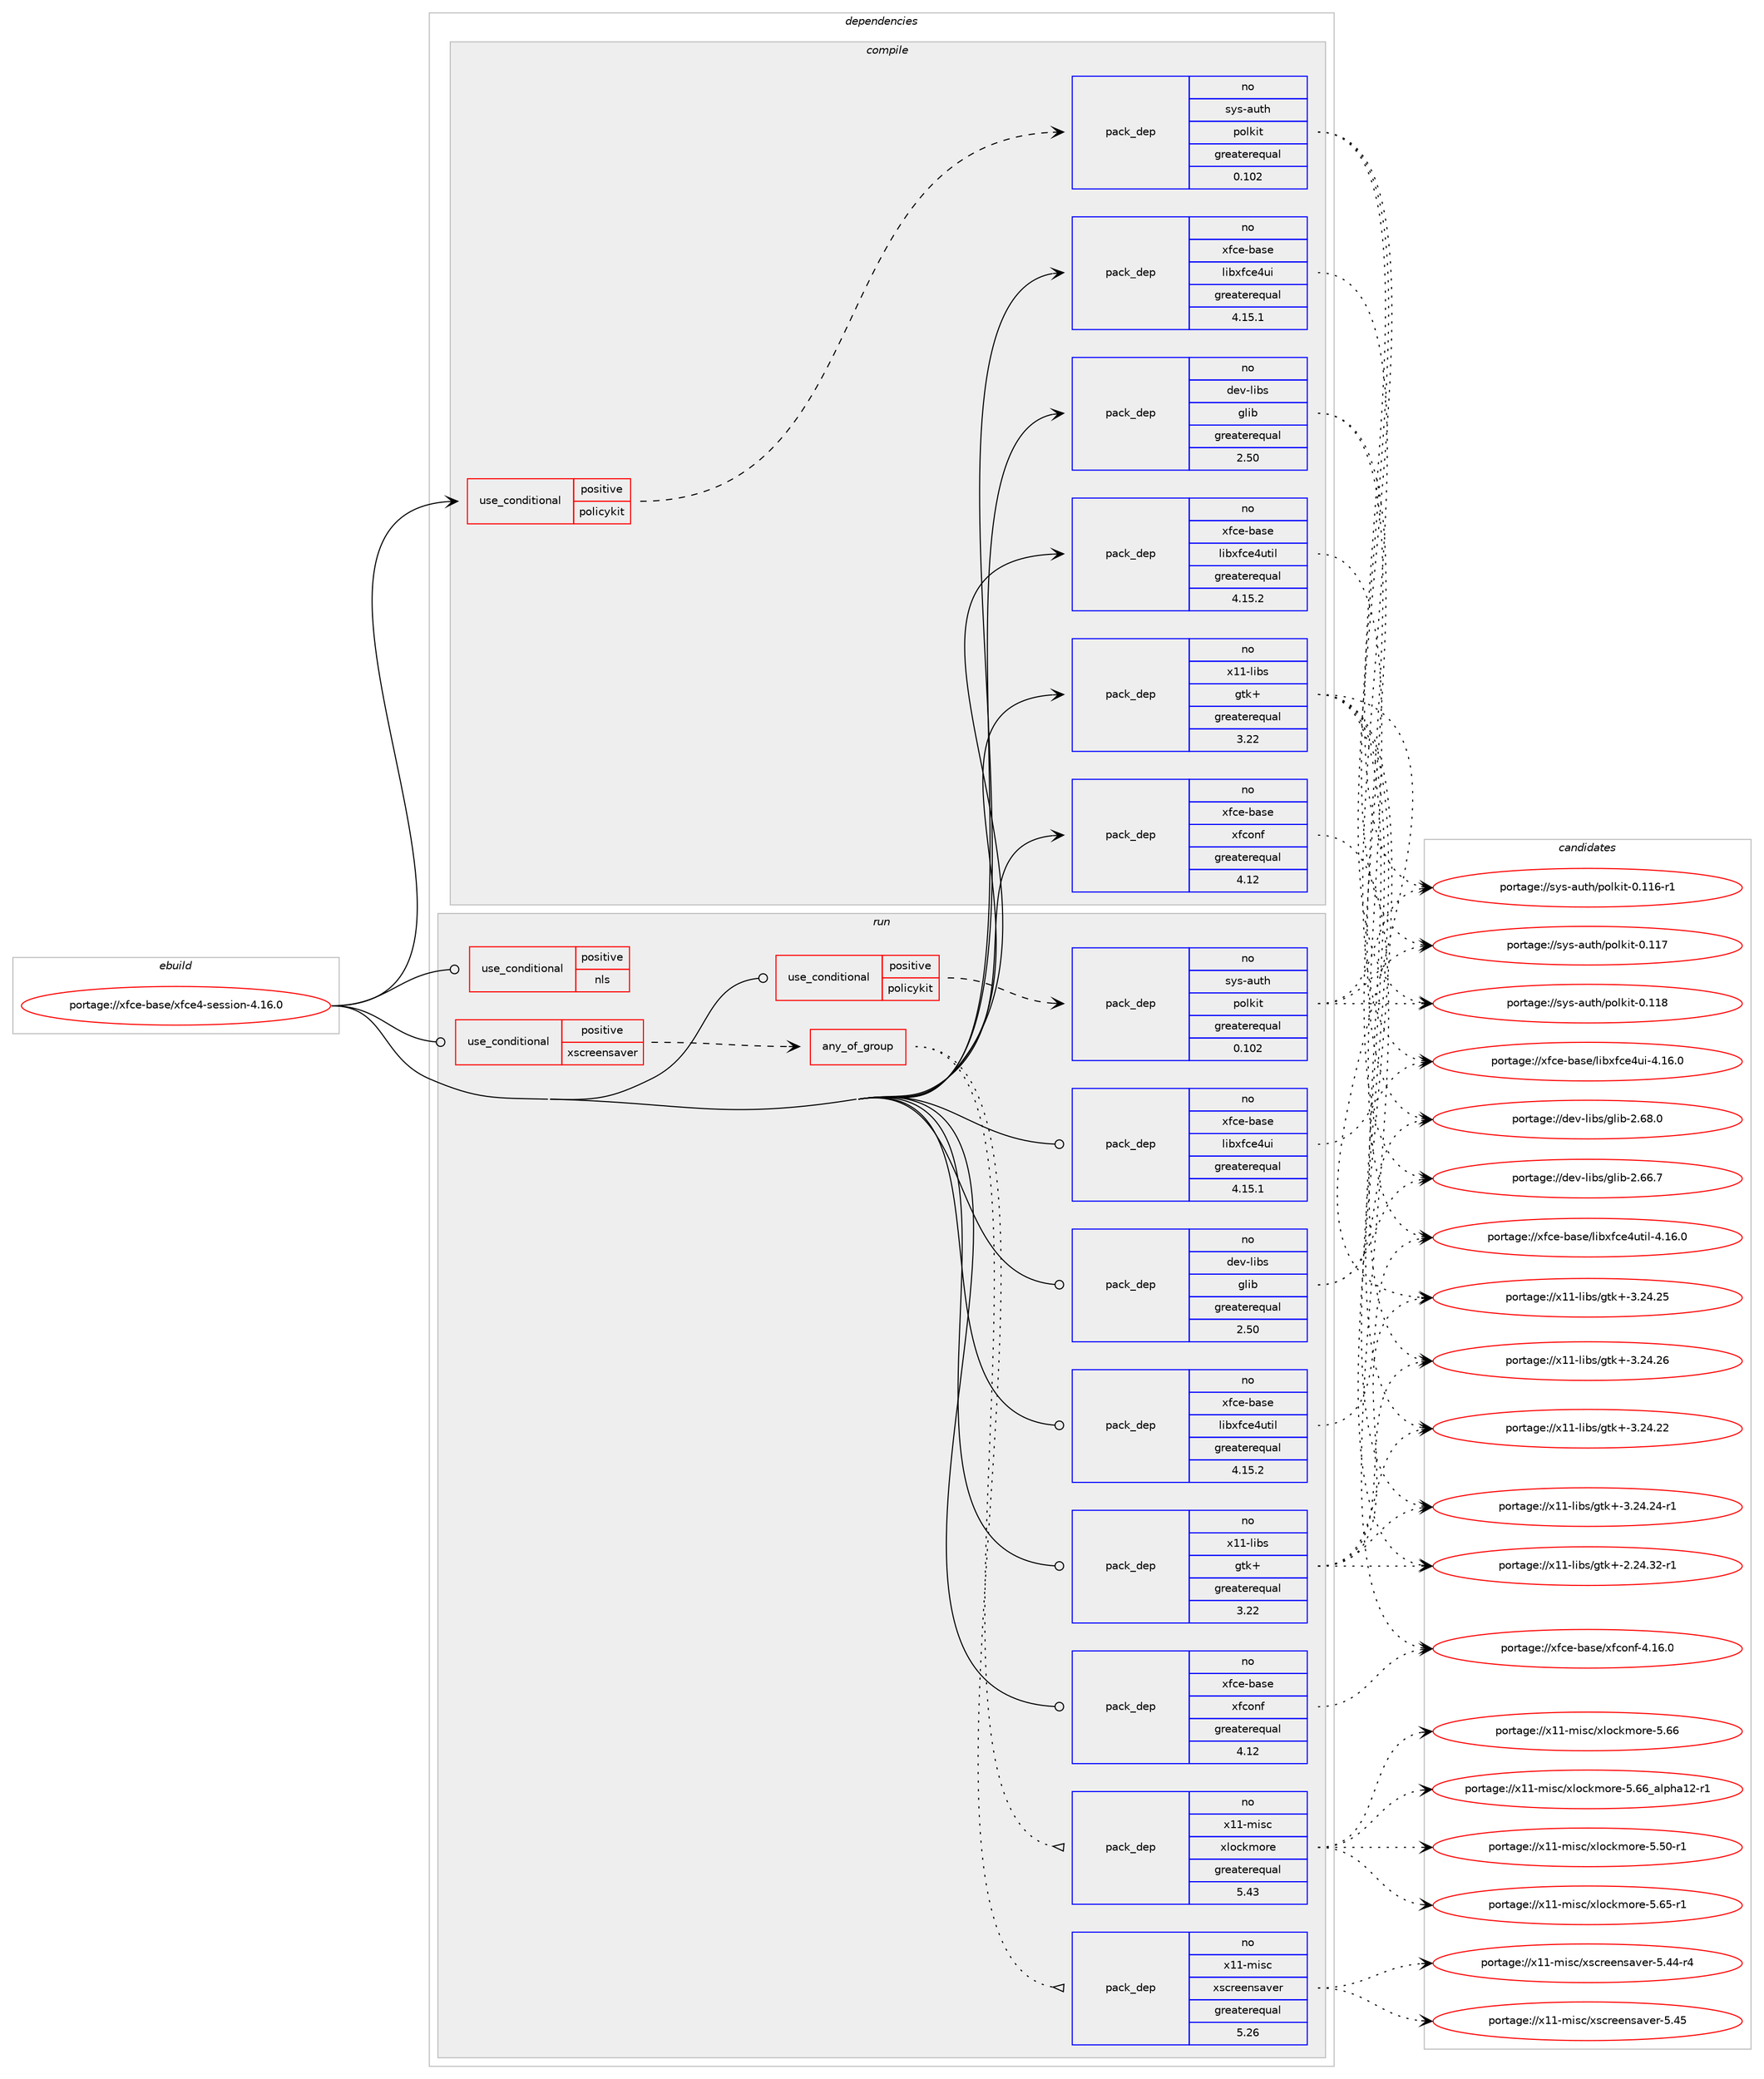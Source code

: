 digraph prolog {

# *************
# Graph options
# *************

newrank=true;
concentrate=true;
compound=true;
graph [rankdir=LR,fontname=Helvetica,fontsize=10,ranksep=1.5];#, ranksep=2.5, nodesep=0.2];
edge  [arrowhead=vee];
node  [fontname=Helvetica,fontsize=10];

# **********
# The ebuild
# **********

subgraph cluster_leftcol {
color=gray;
rank=same;
label=<<i>ebuild</i>>;
id [label="portage://xfce-base/xfce4-session-4.16.0", color=red, width=4, href="../xfce-base/xfce4-session-4.16.0.svg"];
}

# ****************
# The dependencies
# ****************

subgraph cluster_midcol {
color=gray;
label=<<i>dependencies</i>>;
subgraph cluster_compile {
fillcolor="#eeeeee";
style=filled;
label=<<i>compile</i>>;
subgraph cond496 {
dependency1112 [label=<<TABLE BORDER="0" CELLBORDER="1" CELLSPACING="0" CELLPADDING="4"><TR><TD ROWSPAN="3" CELLPADDING="10">use_conditional</TD></TR><TR><TD>positive</TD></TR><TR><TD>policykit</TD></TR></TABLE>>, shape=none, color=red];
subgraph pack589 {
dependency1113 [label=<<TABLE BORDER="0" CELLBORDER="1" CELLSPACING="0" CELLPADDING="4" WIDTH="220"><TR><TD ROWSPAN="6" CELLPADDING="30">pack_dep</TD></TR><TR><TD WIDTH="110">no</TD></TR><TR><TD>sys-auth</TD></TR><TR><TD>polkit</TD></TR><TR><TD>greaterequal</TD></TR><TR><TD>0.102</TD></TR></TABLE>>, shape=none, color=blue];
}
dependency1112:e -> dependency1113:w [weight=20,style="dashed",arrowhead="vee"];
}
id:e -> dependency1112:w [weight=20,style="solid",arrowhead="vee"];
subgraph pack590 {
dependency1114 [label=<<TABLE BORDER="0" CELLBORDER="1" CELLSPACING="0" CELLPADDING="4" WIDTH="220"><TR><TD ROWSPAN="6" CELLPADDING="30">pack_dep</TD></TR><TR><TD WIDTH="110">no</TD></TR><TR><TD>dev-libs</TD></TR><TR><TD>glib</TD></TR><TR><TD>greaterequal</TD></TR><TR><TD>2.50</TD></TR></TABLE>>, shape=none, color=blue];
}
id:e -> dependency1114:w [weight=20,style="solid",arrowhead="vee"];
subgraph pack591 {
dependency1115 [label=<<TABLE BORDER="0" CELLBORDER="1" CELLSPACING="0" CELLPADDING="4" WIDTH="220"><TR><TD ROWSPAN="6" CELLPADDING="30">pack_dep</TD></TR><TR><TD WIDTH="110">no</TD></TR><TR><TD>x11-libs</TD></TR><TR><TD>gtk+</TD></TR><TR><TD>greaterequal</TD></TR><TR><TD>3.22</TD></TR></TABLE>>, shape=none, color=blue];
}
id:e -> dependency1115:w [weight=20,style="solid",arrowhead="vee"];
# *** BEGIN UNKNOWN DEPENDENCY TYPE (TODO) ***
# id -> package_dependency(portage://xfce-base/xfce4-session-4.16.0,install,no,x11-libs,libSM,none,[,,],[],[])
# *** END UNKNOWN DEPENDENCY TYPE (TODO) ***

# *** BEGIN UNKNOWN DEPENDENCY TYPE (TODO) ***
# id -> package_dependency(portage://xfce-base/xfce4-session-4.16.0,install,no,x11-libs,libX11,none,[,,],[],[])
# *** END UNKNOWN DEPENDENCY TYPE (TODO) ***

# *** BEGIN UNKNOWN DEPENDENCY TYPE (TODO) ***
# id -> package_dependency(portage://xfce-base/xfce4-session-4.16.0,install,no,x11-libs,libwnck,none,[,,],[slot(3)],[])
# *** END UNKNOWN DEPENDENCY TYPE (TODO) ***

subgraph pack592 {
dependency1116 [label=<<TABLE BORDER="0" CELLBORDER="1" CELLSPACING="0" CELLPADDING="4" WIDTH="220"><TR><TD ROWSPAN="6" CELLPADDING="30">pack_dep</TD></TR><TR><TD WIDTH="110">no</TD></TR><TR><TD>xfce-base</TD></TR><TR><TD>libxfce4ui</TD></TR><TR><TD>greaterequal</TD></TR><TR><TD>4.15.1</TD></TR></TABLE>>, shape=none, color=blue];
}
id:e -> dependency1116:w [weight=20,style="solid",arrowhead="vee"];
subgraph pack593 {
dependency1117 [label=<<TABLE BORDER="0" CELLBORDER="1" CELLSPACING="0" CELLPADDING="4" WIDTH="220"><TR><TD ROWSPAN="6" CELLPADDING="30">pack_dep</TD></TR><TR><TD WIDTH="110">no</TD></TR><TR><TD>xfce-base</TD></TR><TR><TD>libxfce4util</TD></TR><TR><TD>greaterequal</TD></TR><TR><TD>4.15.2</TD></TR></TABLE>>, shape=none, color=blue];
}
id:e -> dependency1117:w [weight=20,style="solid",arrowhead="vee"];
subgraph pack594 {
dependency1118 [label=<<TABLE BORDER="0" CELLBORDER="1" CELLSPACING="0" CELLPADDING="4" WIDTH="220"><TR><TD ROWSPAN="6" CELLPADDING="30">pack_dep</TD></TR><TR><TD WIDTH="110">no</TD></TR><TR><TD>xfce-base</TD></TR><TR><TD>xfconf</TD></TR><TR><TD>greaterequal</TD></TR><TR><TD>4.12</TD></TR></TABLE>>, shape=none, color=blue];
}
id:e -> dependency1118:w [weight=20,style="solid",arrowhead="vee"];
}
subgraph cluster_compileandrun {
fillcolor="#eeeeee";
style=filled;
label=<<i>compile and run</i>>;
}
subgraph cluster_run {
fillcolor="#eeeeee";
style=filled;
label=<<i>run</i>>;
subgraph cond497 {
dependency1119 [label=<<TABLE BORDER="0" CELLBORDER="1" CELLSPACING="0" CELLPADDING="4"><TR><TD ROWSPAN="3" CELLPADDING="10">use_conditional</TD></TR><TR><TD>positive</TD></TR><TR><TD>nls</TD></TR></TABLE>>, shape=none, color=red];
# *** BEGIN UNKNOWN DEPENDENCY TYPE (TODO) ***
# dependency1119 -> package_dependency(portage://xfce-base/xfce4-session-4.16.0,run,no,x11-misc,xdg-user-dirs,none,[,,],[],[])
# *** END UNKNOWN DEPENDENCY TYPE (TODO) ***

}
id:e -> dependency1119:w [weight=20,style="solid",arrowhead="odot"];
subgraph cond498 {
dependency1120 [label=<<TABLE BORDER="0" CELLBORDER="1" CELLSPACING="0" CELLPADDING="4"><TR><TD ROWSPAN="3" CELLPADDING="10">use_conditional</TD></TR><TR><TD>positive</TD></TR><TR><TD>policykit</TD></TR></TABLE>>, shape=none, color=red];
subgraph pack595 {
dependency1121 [label=<<TABLE BORDER="0" CELLBORDER="1" CELLSPACING="0" CELLPADDING="4" WIDTH="220"><TR><TD ROWSPAN="6" CELLPADDING="30">pack_dep</TD></TR><TR><TD WIDTH="110">no</TD></TR><TR><TD>sys-auth</TD></TR><TR><TD>polkit</TD></TR><TR><TD>greaterequal</TD></TR><TR><TD>0.102</TD></TR></TABLE>>, shape=none, color=blue];
}
dependency1120:e -> dependency1121:w [weight=20,style="dashed",arrowhead="vee"];
}
id:e -> dependency1120:w [weight=20,style="solid",arrowhead="odot"];
subgraph cond499 {
dependency1122 [label=<<TABLE BORDER="0" CELLBORDER="1" CELLSPACING="0" CELLPADDING="4"><TR><TD ROWSPAN="3" CELLPADDING="10">use_conditional</TD></TR><TR><TD>positive</TD></TR><TR><TD>xscreensaver</TD></TR></TABLE>>, shape=none, color=red];
subgraph any27 {
dependency1123 [label=<<TABLE BORDER="0" CELLBORDER="1" CELLSPACING="0" CELLPADDING="4"><TR><TD CELLPADDING="10">any_of_group</TD></TR></TABLE>>, shape=none, color=red];# *** BEGIN UNKNOWN DEPENDENCY TYPE (TODO) ***
# dependency1123 -> package_dependency(portage://xfce-base/xfce4-session-4.16.0,run,no,xfce-extra,xfce4-screensaver,none,[,,],[],[])
# *** END UNKNOWN DEPENDENCY TYPE (TODO) ***

subgraph pack596 {
dependency1124 [label=<<TABLE BORDER="0" CELLBORDER="1" CELLSPACING="0" CELLPADDING="4" WIDTH="220"><TR><TD ROWSPAN="6" CELLPADDING="30">pack_dep</TD></TR><TR><TD WIDTH="110">no</TD></TR><TR><TD>x11-misc</TD></TR><TR><TD>xscreensaver</TD></TR><TR><TD>greaterequal</TD></TR><TR><TD>5.26</TD></TR></TABLE>>, shape=none, color=blue];
}
dependency1123:e -> dependency1124:w [weight=20,style="dotted",arrowhead="oinv"];
subgraph pack597 {
dependency1125 [label=<<TABLE BORDER="0" CELLBORDER="1" CELLSPACING="0" CELLPADDING="4" WIDTH="220"><TR><TD ROWSPAN="6" CELLPADDING="30">pack_dep</TD></TR><TR><TD WIDTH="110">no</TD></TR><TR><TD>x11-misc</TD></TR><TR><TD>xlockmore</TD></TR><TR><TD>greaterequal</TD></TR><TR><TD>5.43</TD></TR></TABLE>>, shape=none, color=blue];
}
dependency1123:e -> dependency1125:w [weight=20,style="dotted",arrowhead="oinv"];
# *** BEGIN UNKNOWN DEPENDENCY TYPE (TODO) ***
# dependency1123 -> package_dependency(portage://xfce-base/xfce4-session-4.16.0,run,no,x11-misc,slock,none,[,,],[],[])
# *** END UNKNOWN DEPENDENCY TYPE (TODO) ***

# *** BEGIN UNKNOWN DEPENDENCY TYPE (TODO) ***
# dependency1123 -> package_dependency(portage://xfce-base/xfce4-session-4.16.0,run,no,x11-misc,alock,none,[,,],[],[use(enable(pam),none)])
# *** END UNKNOWN DEPENDENCY TYPE (TODO) ***

}
dependency1122:e -> dependency1123:w [weight=20,style="dashed",arrowhead="vee"];
}
id:e -> dependency1122:w [weight=20,style="solid",arrowhead="odot"];
subgraph pack598 {
dependency1126 [label=<<TABLE BORDER="0" CELLBORDER="1" CELLSPACING="0" CELLPADDING="4" WIDTH="220"><TR><TD ROWSPAN="6" CELLPADDING="30">pack_dep</TD></TR><TR><TD WIDTH="110">no</TD></TR><TR><TD>dev-libs</TD></TR><TR><TD>glib</TD></TR><TR><TD>greaterequal</TD></TR><TR><TD>2.50</TD></TR></TABLE>>, shape=none, color=blue];
}
id:e -> dependency1126:w [weight=20,style="solid",arrowhead="odot"];
# *** BEGIN UNKNOWN DEPENDENCY TYPE (TODO) ***
# id -> package_dependency(portage://xfce-base/xfce4-session-4.16.0,run,no,x11-apps,iceauth,none,[,,],[],[])
# *** END UNKNOWN DEPENDENCY TYPE (TODO) ***

# *** BEGIN UNKNOWN DEPENDENCY TYPE (TODO) ***
# id -> package_dependency(portage://xfce-base/xfce4-session-4.16.0,run,no,x11-apps,xrdb,none,[,,],[],[])
# *** END UNKNOWN DEPENDENCY TYPE (TODO) ***

subgraph pack599 {
dependency1127 [label=<<TABLE BORDER="0" CELLBORDER="1" CELLSPACING="0" CELLPADDING="4" WIDTH="220"><TR><TD ROWSPAN="6" CELLPADDING="30">pack_dep</TD></TR><TR><TD WIDTH="110">no</TD></TR><TR><TD>x11-libs</TD></TR><TR><TD>gtk+</TD></TR><TR><TD>greaterequal</TD></TR><TR><TD>3.22</TD></TR></TABLE>>, shape=none, color=blue];
}
id:e -> dependency1127:w [weight=20,style="solid",arrowhead="odot"];
# *** BEGIN UNKNOWN DEPENDENCY TYPE (TODO) ***
# id -> package_dependency(portage://xfce-base/xfce4-session-4.16.0,run,no,x11-libs,libSM,none,[,,],[],[])
# *** END UNKNOWN DEPENDENCY TYPE (TODO) ***

# *** BEGIN UNKNOWN DEPENDENCY TYPE (TODO) ***
# id -> package_dependency(portage://xfce-base/xfce4-session-4.16.0,run,no,x11-libs,libX11,none,[,,],[],[])
# *** END UNKNOWN DEPENDENCY TYPE (TODO) ***

# *** BEGIN UNKNOWN DEPENDENCY TYPE (TODO) ***
# id -> package_dependency(portage://xfce-base/xfce4-session-4.16.0,run,no,x11-libs,libwnck,none,[,,],[slot(3)],[])
# *** END UNKNOWN DEPENDENCY TYPE (TODO) ***

subgraph pack600 {
dependency1128 [label=<<TABLE BORDER="0" CELLBORDER="1" CELLSPACING="0" CELLPADDING="4" WIDTH="220"><TR><TD ROWSPAN="6" CELLPADDING="30">pack_dep</TD></TR><TR><TD WIDTH="110">no</TD></TR><TR><TD>xfce-base</TD></TR><TR><TD>libxfce4ui</TD></TR><TR><TD>greaterequal</TD></TR><TR><TD>4.15.1</TD></TR></TABLE>>, shape=none, color=blue];
}
id:e -> dependency1128:w [weight=20,style="solid",arrowhead="odot"];
subgraph pack601 {
dependency1129 [label=<<TABLE BORDER="0" CELLBORDER="1" CELLSPACING="0" CELLPADDING="4" WIDTH="220"><TR><TD ROWSPAN="6" CELLPADDING="30">pack_dep</TD></TR><TR><TD WIDTH="110">no</TD></TR><TR><TD>xfce-base</TD></TR><TR><TD>libxfce4util</TD></TR><TR><TD>greaterequal</TD></TR><TR><TD>4.15.2</TD></TR></TABLE>>, shape=none, color=blue];
}
id:e -> dependency1129:w [weight=20,style="solid",arrowhead="odot"];
subgraph pack602 {
dependency1130 [label=<<TABLE BORDER="0" CELLBORDER="1" CELLSPACING="0" CELLPADDING="4" WIDTH="220"><TR><TD ROWSPAN="6" CELLPADDING="30">pack_dep</TD></TR><TR><TD WIDTH="110">no</TD></TR><TR><TD>xfce-base</TD></TR><TR><TD>xfconf</TD></TR><TR><TD>greaterequal</TD></TR><TR><TD>4.12</TD></TR></TABLE>>, shape=none, color=blue];
}
id:e -> dependency1130:w [weight=20,style="solid",arrowhead="odot"];
}
}

# **************
# The candidates
# **************

subgraph cluster_choices {
rank=same;
color=gray;
label=<<i>candidates</i>>;

subgraph choice589 {
color=black;
nodesep=1;
choice1151211154597117116104471121111081071051164548464949544511449 [label="portage://sys-auth/polkit-0.116-r1", color=red, width=4,href="../sys-auth/polkit-0.116-r1.svg"];
choice115121115459711711610447112111108107105116454846494955 [label="portage://sys-auth/polkit-0.117", color=red, width=4,href="../sys-auth/polkit-0.117.svg"];
choice115121115459711711610447112111108107105116454846494956 [label="portage://sys-auth/polkit-0.118", color=red, width=4,href="../sys-auth/polkit-0.118.svg"];
dependency1113:e -> choice1151211154597117116104471121111081071051164548464949544511449:w [style=dotted,weight="100"];
dependency1113:e -> choice115121115459711711610447112111108107105116454846494955:w [style=dotted,weight="100"];
dependency1113:e -> choice115121115459711711610447112111108107105116454846494956:w [style=dotted,weight="100"];
}
subgraph choice590 {
color=black;
nodesep=1;
choice1001011184510810598115471031081059845504654544655 [label="portage://dev-libs/glib-2.66.7", color=red, width=4,href="../dev-libs/glib-2.66.7.svg"];
choice1001011184510810598115471031081059845504654564648 [label="portage://dev-libs/glib-2.68.0", color=red, width=4,href="../dev-libs/glib-2.68.0.svg"];
dependency1114:e -> choice1001011184510810598115471031081059845504654544655:w [style=dotted,weight="100"];
dependency1114:e -> choice1001011184510810598115471031081059845504654564648:w [style=dotted,weight="100"];
}
subgraph choice591 {
color=black;
nodesep=1;
choice12049494510810598115471031161074345504650524651504511449 [label="portage://x11-libs/gtk+-2.24.32-r1", color=red, width=4,href="../x11-libs/gtk+-2.24.32-r1.svg"];
choice1204949451081059811547103116107434551465052465050 [label="portage://x11-libs/gtk+-3.24.22", color=red, width=4,href="../x11-libs/gtk+-3.24.22.svg"];
choice12049494510810598115471031161074345514650524650524511449 [label="portage://x11-libs/gtk+-3.24.24-r1", color=red, width=4,href="../x11-libs/gtk+-3.24.24-r1.svg"];
choice1204949451081059811547103116107434551465052465053 [label="portage://x11-libs/gtk+-3.24.25", color=red, width=4,href="../x11-libs/gtk+-3.24.25.svg"];
choice1204949451081059811547103116107434551465052465054 [label="portage://x11-libs/gtk+-3.24.26", color=red, width=4,href="../x11-libs/gtk+-3.24.26.svg"];
dependency1115:e -> choice12049494510810598115471031161074345504650524651504511449:w [style=dotted,weight="100"];
dependency1115:e -> choice1204949451081059811547103116107434551465052465050:w [style=dotted,weight="100"];
dependency1115:e -> choice12049494510810598115471031161074345514650524650524511449:w [style=dotted,weight="100"];
dependency1115:e -> choice1204949451081059811547103116107434551465052465053:w [style=dotted,weight="100"];
dependency1115:e -> choice1204949451081059811547103116107434551465052465054:w [style=dotted,weight="100"];
}
subgraph choice592 {
color=black;
nodesep=1;
choice120102991014598971151014710810598120102991015211710545524649544648 [label="portage://xfce-base/libxfce4ui-4.16.0", color=red, width=4,href="../xfce-base/libxfce4ui-4.16.0.svg"];
dependency1116:e -> choice120102991014598971151014710810598120102991015211710545524649544648:w [style=dotted,weight="100"];
}
subgraph choice593 {
color=black;
nodesep=1;
choice120102991014598971151014710810598120102991015211711610510845524649544648 [label="portage://xfce-base/libxfce4util-4.16.0", color=red, width=4,href="../xfce-base/libxfce4util-4.16.0.svg"];
dependency1117:e -> choice120102991014598971151014710810598120102991015211711610510845524649544648:w [style=dotted,weight="100"];
}
subgraph choice594 {
color=black;
nodesep=1;
choice12010299101459897115101471201029911111010245524649544648 [label="portage://xfce-base/xfconf-4.16.0", color=red, width=4,href="../xfce-base/xfconf-4.16.0.svg"];
dependency1118:e -> choice12010299101459897115101471201029911111010245524649544648:w [style=dotted,weight="100"];
}
subgraph choice595 {
color=black;
nodesep=1;
choice1151211154597117116104471121111081071051164548464949544511449 [label="portage://sys-auth/polkit-0.116-r1", color=red, width=4,href="../sys-auth/polkit-0.116-r1.svg"];
choice115121115459711711610447112111108107105116454846494955 [label="portage://sys-auth/polkit-0.117", color=red, width=4,href="../sys-auth/polkit-0.117.svg"];
choice115121115459711711610447112111108107105116454846494956 [label="portage://sys-auth/polkit-0.118", color=red, width=4,href="../sys-auth/polkit-0.118.svg"];
dependency1121:e -> choice1151211154597117116104471121111081071051164548464949544511449:w [style=dotted,weight="100"];
dependency1121:e -> choice115121115459711711610447112111108107105116454846494955:w [style=dotted,weight="100"];
dependency1121:e -> choice115121115459711711610447112111108107105116454846494956:w [style=dotted,weight="100"];
}
subgraph choice596 {
color=black;
nodesep=1;
choice1204949451091051159947120115991141011011101159711810111445534652524511452 [label="portage://x11-misc/xscreensaver-5.44-r4", color=red, width=4,href="../x11-misc/xscreensaver-5.44-r4.svg"];
choice120494945109105115994712011599114101101110115971181011144553465253 [label="portage://x11-misc/xscreensaver-5.45", color=red, width=4,href="../x11-misc/xscreensaver-5.45.svg"];
dependency1124:e -> choice1204949451091051159947120115991141011011101159711810111445534652524511452:w [style=dotted,weight="100"];
dependency1124:e -> choice120494945109105115994712011599114101101110115971181011144553465253:w [style=dotted,weight="100"];
}
subgraph choice597 {
color=black;
nodesep=1;
choice12049494510910511599471201081119910710911111410145534653484511449 [label="portage://x11-misc/xlockmore-5.50-r1", color=red, width=4,href="../x11-misc/xlockmore-5.50-r1.svg"];
choice12049494510910511599471201081119910710911111410145534654534511449 [label="portage://x11-misc/xlockmore-5.65-r1", color=red, width=4,href="../x11-misc/xlockmore-5.65-r1.svg"];
choice1204949451091051159947120108111991071091111141014553465454 [label="portage://x11-misc/xlockmore-5.66", color=red, width=4,href="../x11-misc/xlockmore-5.66.svg"];
choice120494945109105115994712010811199107109111114101455346545495971081121049749504511449 [label="portage://x11-misc/xlockmore-5.66_alpha12-r1", color=red, width=4,href="../x11-misc/xlockmore-5.66_alpha12-r1.svg"];
dependency1125:e -> choice12049494510910511599471201081119910710911111410145534653484511449:w [style=dotted,weight="100"];
dependency1125:e -> choice12049494510910511599471201081119910710911111410145534654534511449:w [style=dotted,weight="100"];
dependency1125:e -> choice1204949451091051159947120108111991071091111141014553465454:w [style=dotted,weight="100"];
dependency1125:e -> choice120494945109105115994712010811199107109111114101455346545495971081121049749504511449:w [style=dotted,weight="100"];
}
subgraph choice598 {
color=black;
nodesep=1;
choice1001011184510810598115471031081059845504654544655 [label="portage://dev-libs/glib-2.66.7", color=red, width=4,href="../dev-libs/glib-2.66.7.svg"];
choice1001011184510810598115471031081059845504654564648 [label="portage://dev-libs/glib-2.68.0", color=red, width=4,href="../dev-libs/glib-2.68.0.svg"];
dependency1126:e -> choice1001011184510810598115471031081059845504654544655:w [style=dotted,weight="100"];
dependency1126:e -> choice1001011184510810598115471031081059845504654564648:w [style=dotted,weight="100"];
}
subgraph choice599 {
color=black;
nodesep=1;
choice12049494510810598115471031161074345504650524651504511449 [label="portage://x11-libs/gtk+-2.24.32-r1", color=red, width=4,href="../x11-libs/gtk+-2.24.32-r1.svg"];
choice1204949451081059811547103116107434551465052465050 [label="portage://x11-libs/gtk+-3.24.22", color=red, width=4,href="../x11-libs/gtk+-3.24.22.svg"];
choice12049494510810598115471031161074345514650524650524511449 [label="portage://x11-libs/gtk+-3.24.24-r1", color=red, width=4,href="../x11-libs/gtk+-3.24.24-r1.svg"];
choice1204949451081059811547103116107434551465052465053 [label="portage://x11-libs/gtk+-3.24.25", color=red, width=4,href="../x11-libs/gtk+-3.24.25.svg"];
choice1204949451081059811547103116107434551465052465054 [label="portage://x11-libs/gtk+-3.24.26", color=red, width=4,href="../x11-libs/gtk+-3.24.26.svg"];
dependency1127:e -> choice12049494510810598115471031161074345504650524651504511449:w [style=dotted,weight="100"];
dependency1127:e -> choice1204949451081059811547103116107434551465052465050:w [style=dotted,weight="100"];
dependency1127:e -> choice12049494510810598115471031161074345514650524650524511449:w [style=dotted,weight="100"];
dependency1127:e -> choice1204949451081059811547103116107434551465052465053:w [style=dotted,weight="100"];
dependency1127:e -> choice1204949451081059811547103116107434551465052465054:w [style=dotted,weight="100"];
}
subgraph choice600 {
color=black;
nodesep=1;
choice120102991014598971151014710810598120102991015211710545524649544648 [label="portage://xfce-base/libxfce4ui-4.16.0", color=red, width=4,href="../xfce-base/libxfce4ui-4.16.0.svg"];
dependency1128:e -> choice120102991014598971151014710810598120102991015211710545524649544648:w [style=dotted,weight="100"];
}
subgraph choice601 {
color=black;
nodesep=1;
choice120102991014598971151014710810598120102991015211711610510845524649544648 [label="portage://xfce-base/libxfce4util-4.16.0", color=red, width=4,href="../xfce-base/libxfce4util-4.16.0.svg"];
dependency1129:e -> choice120102991014598971151014710810598120102991015211711610510845524649544648:w [style=dotted,weight="100"];
}
subgraph choice602 {
color=black;
nodesep=1;
choice12010299101459897115101471201029911111010245524649544648 [label="portage://xfce-base/xfconf-4.16.0", color=red, width=4,href="../xfce-base/xfconf-4.16.0.svg"];
dependency1130:e -> choice12010299101459897115101471201029911111010245524649544648:w [style=dotted,weight="100"];
}
}

}
